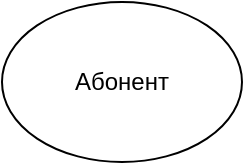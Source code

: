 <mxfile version="16.5.2" type="device" pages="2"><diagram id="qGjjIFDhbdBbXnLSbP6-" name="task-1"><mxGraphModel dx="2062" dy="1104" grid="1" gridSize="10" guides="1" tooltips="1" connect="1" arrows="1" fold="1" page="1" pageScale="1" pageWidth="827" pageHeight="1169" math="0" shadow="0"><root><mxCell id="0"/><mxCell id="1" parent="0"/><mxCell id="0kfHJtqOMarClQyZBGL4-1" value="Абонент" style="ellipse;whiteSpace=wrap;html=1;" vertex="1" parent="1"><mxGeometry x="40" y="40" width="120" height="80" as="geometry"/></mxCell></root></mxGraphModel></diagram><diagram id="SDzDVtjUO6ONDjRpdzI8" name="task-2"><mxGraphModel dx="2062" dy="1104" grid="1" gridSize="10" guides="1" tooltips="1" connect="1" arrows="1" fold="1" page="1" pageScale="1" pageWidth="827" pageHeight="1169" math="0" shadow="0"><root><mxCell id="f6tdOzjrpotLVNoaR7C_-0"/><mxCell id="f6tdOzjrpotLVNoaR7C_-1" parent="f6tdOzjrpotLVNoaR7C_-0"/><mxCell id="n7WTRbjFOQazpuMUOPiB-0" value="Абонент" style="ellipse;whiteSpace=wrap;html=1;" parent="f6tdOzjrpotLVNoaR7C_-1" vertex="1"><mxGeometry x="40" y="40" width="120" height="80" as="geometry"/></mxCell></root></mxGraphModel></diagram></mxfile>